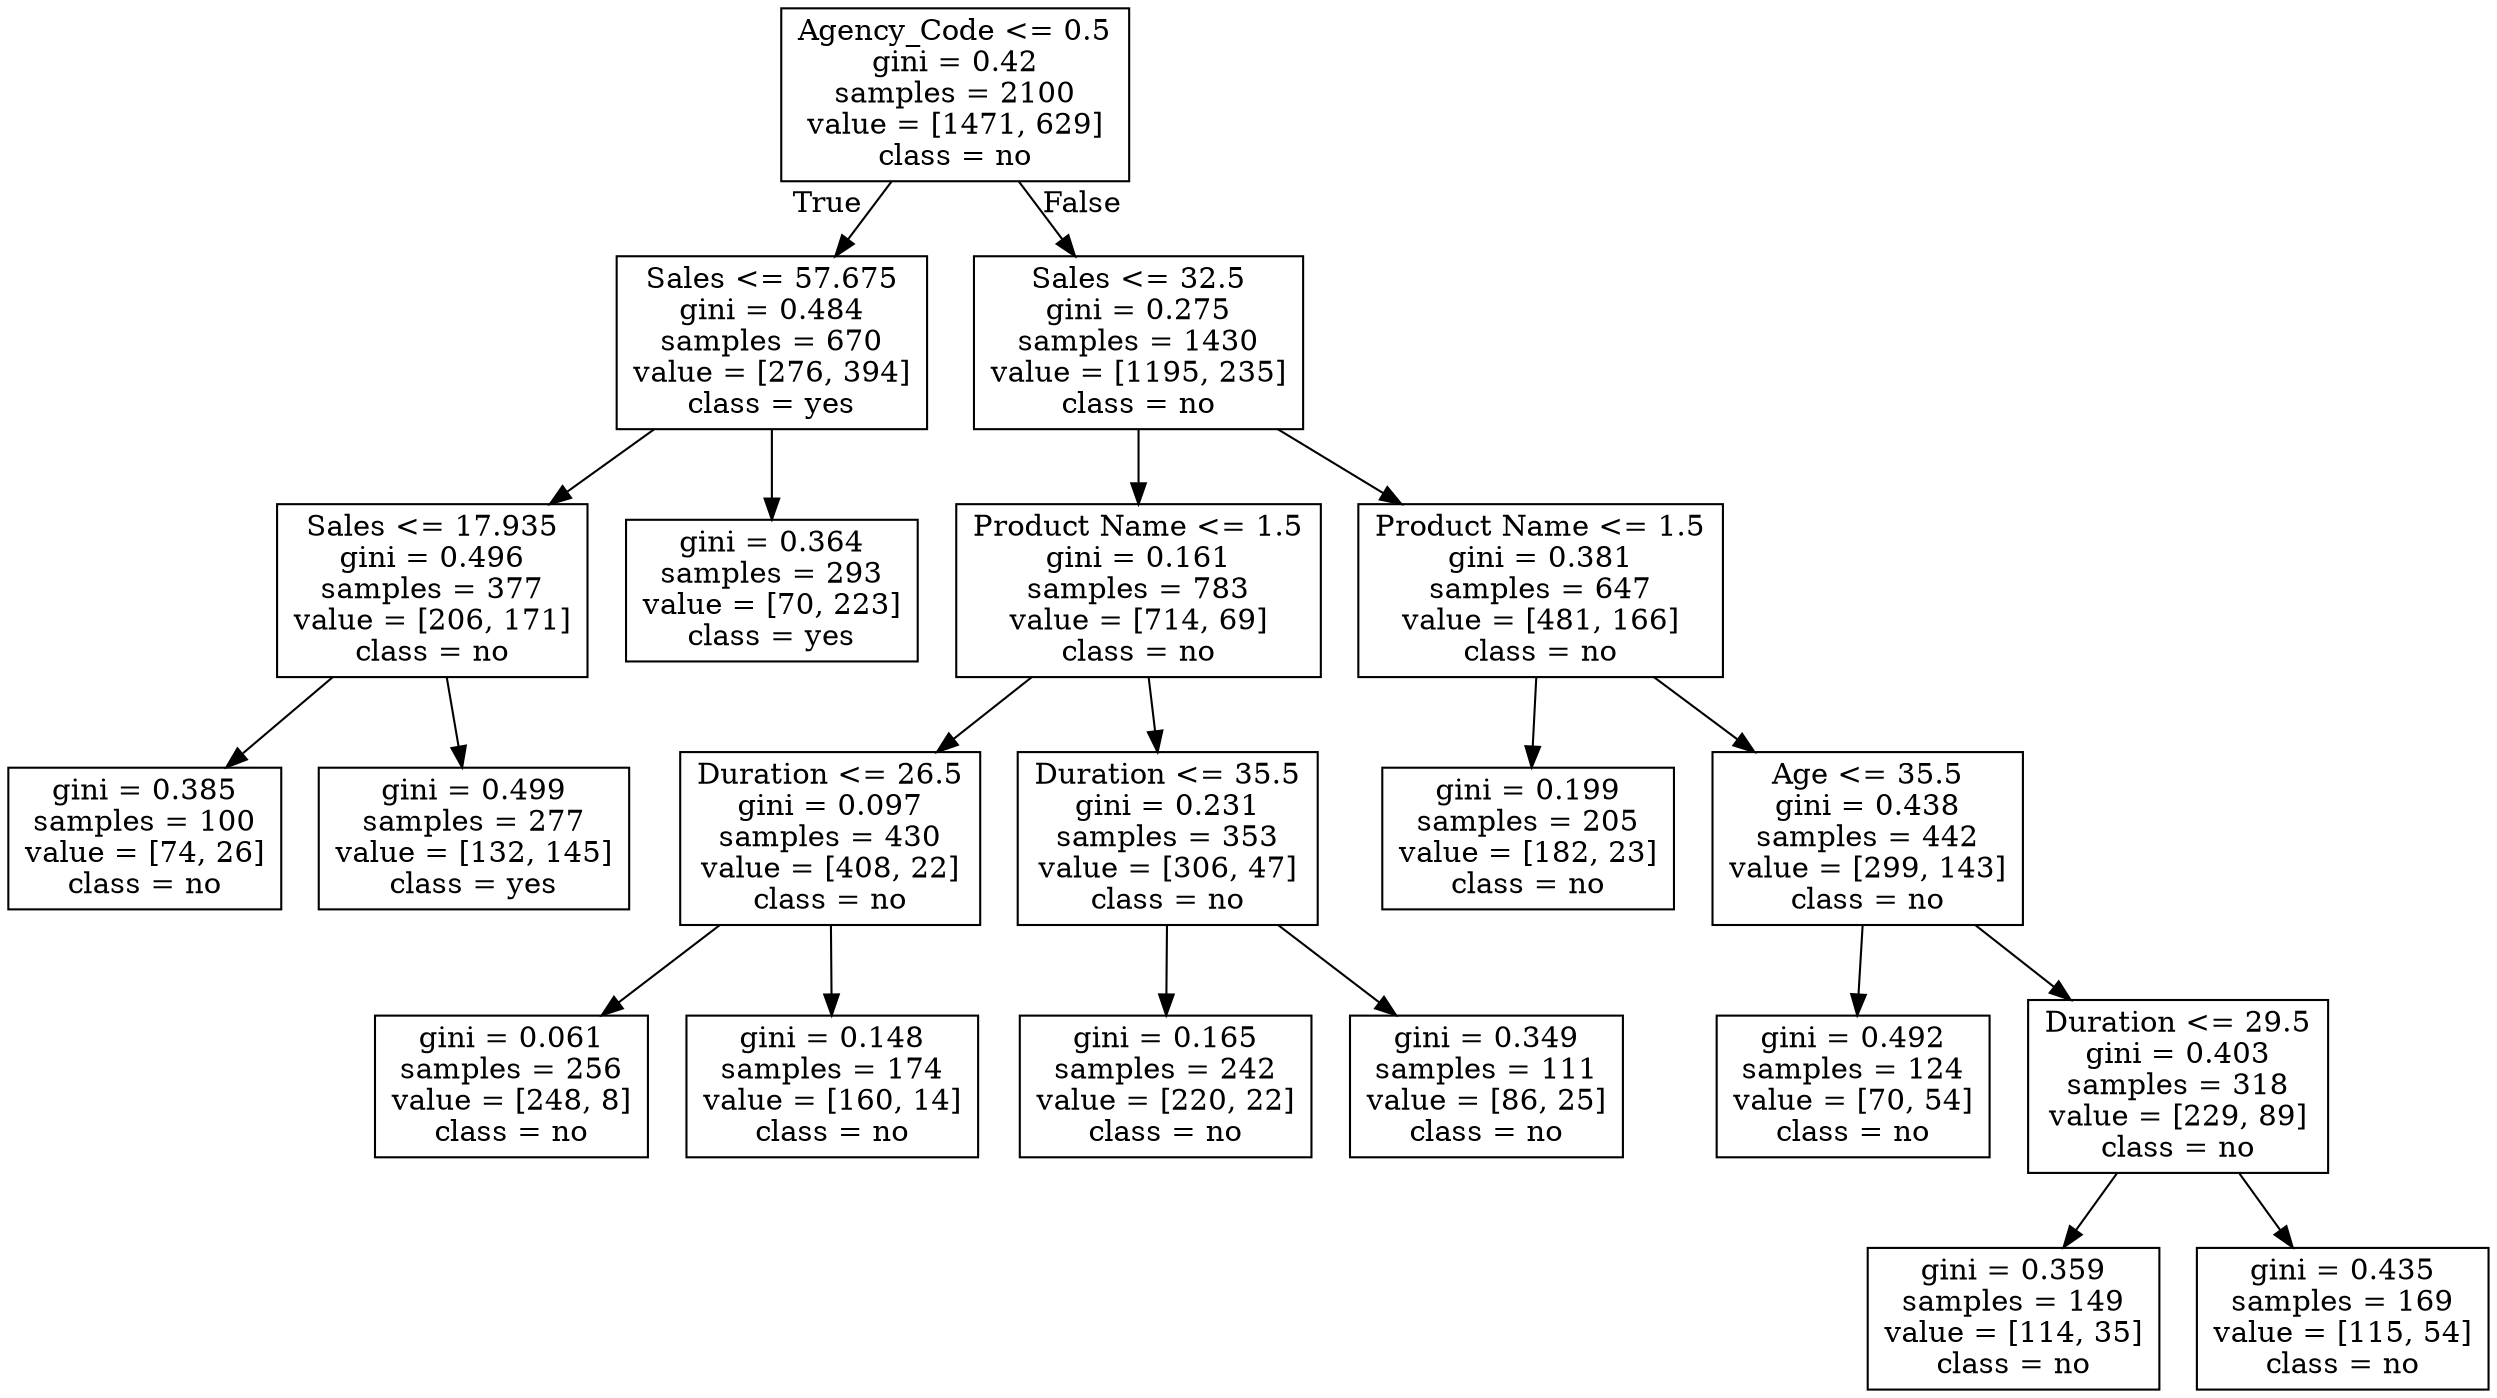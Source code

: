 digraph Tree {
node [shape=box] ;
0 [label="Agency_Code <= 0.5\ngini = 0.42\nsamples = 2100\nvalue = [1471, 629]\nclass = no"] ;
1 [label="Sales <= 57.675\ngini = 0.484\nsamples = 670\nvalue = [276, 394]\nclass = yes"] ;
0 -> 1 [labeldistance=2.5, labelangle=45, headlabel="True"] ;
2 [label="Sales <= 17.935\ngini = 0.496\nsamples = 377\nvalue = [206, 171]\nclass = no"] ;
1 -> 2 ;
3 [label="gini = 0.385\nsamples = 100\nvalue = [74, 26]\nclass = no"] ;
2 -> 3 ;
4 [label="gini = 0.499\nsamples = 277\nvalue = [132, 145]\nclass = yes"] ;
2 -> 4 ;
5 [label="gini = 0.364\nsamples = 293\nvalue = [70, 223]\nclass = yes"] ;
1 -> 5 ;
6 [label="Sales <= 32.5\ngini = 0.275\nsamples = 1430\nvalue = [1195, 235]\nclass = no"] ;
0 -> 6 [labeldistance=2.5, labelangle=-45, headlabel="False"] ;
7 [label="Product Name <= 1.5\ngini = 0.161\nsamples = 783\nvalue = [714, 69]\nclass = no"] ;
6 -> 7 ;
8 [label="Duration <= 26.5\ngini = 0.097\nsamples = 430\nvalue = [408, 22]\nclass = no"] ;
7 -> 8 ;
9 [label="gini = 0.061\nsamples = 256\nvalue = [248, 8]\nclass = no"] ;
8 -> 9 ;
10 [label="gini = 0.148\nsamples = 174\nvalue = [160, 14]\nclass = no"] ;
8 -> 10 ;
11 [label="Duration <= 35.5\ngini = 0.231\nsamples = 353\nvalue = [306, 47]\nclass = no"] ;
7 -> 11 ;
12 [label="gini = 0.165\nsamples = 242\nvalue = [220, 22]\nclass = no"] ;
11 -> 12 ;
13 [label="gini = 0.349\nsamples = 111\nvalue = [86, 25]\nclass = no"] ;
11 -> 13 ;
14 [label="Product Name <= 1.5\ngini = 0.381\nsamples = 647\nvalue = [481, 166]\nclass = no"] ;
6 -> 14 ;
15 [label="gini = 0.199\nsamples = 205\nvalue = [182, 23]\nclass = no"] ;
14 -> 15 ;
16 [label="Age <= 35.5\ngini = 0.438\nsamples = 442\nvalue = [299, 143]\nclass = no"] ;
14 -> 16 ;
17 [label="gini = 0.492\nsamples = 124\nvalue = [70, 54]\nclass = no"] ;
16 -> 17 ;
18 [label="Duration <= 29.5\ngini = 0.403\nsamples = 318\nvalue = [229, 89]\nclass = no"] ;
16 -> 18 ;
19 [label="gini = 0.359\nsamples = 149\nvalue = [114, 35]\nclass = no"] ;
18 -> 19 ;
20 [label="gini = 0.435\nsamples = 169\nvalue = [115, 54]\nclass = no"] ;
18 -> 20 ;
}